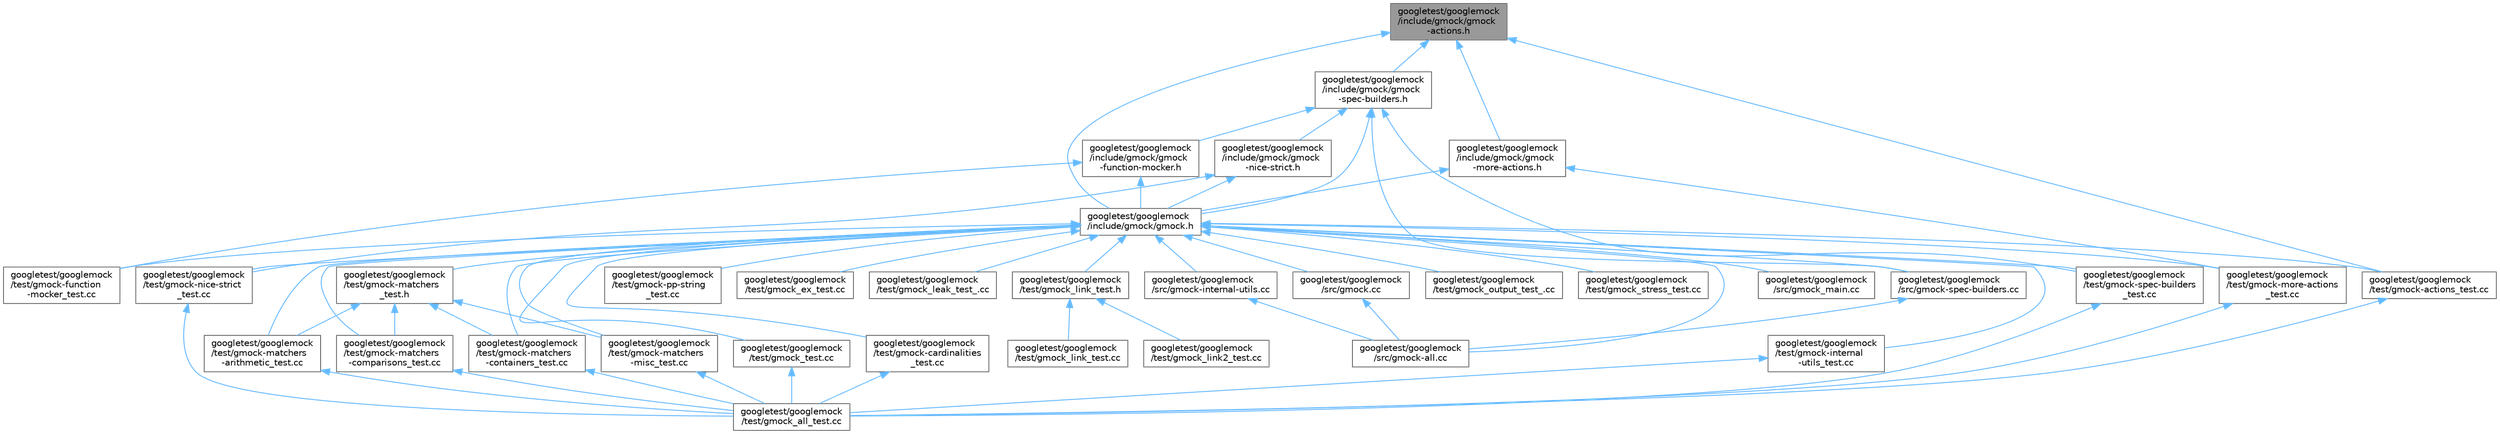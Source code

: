 digraph "googletest/googlemock/include/gmock/gmock-actions.h"
{
 // LATEX_PDF_SIZE
  bgcolor="transparent";
  edge [fontname=Helvetica,fontsize=10,labelfontname=Helvetica,labelfontsize=10];
  node [fontname=Helvetica,fontsize=10,shape=box,height=0.2,width=0.4];
  Node1 [id="Node000001",label="googletest/googlemock\l/include/gmock/gmock\l-actions.h",height=0.2,width=0.4,color="gray40", fillcolor="grey60", style="filled", fontcolor="black",tooltip=" "];
  Node1 -> Node2 [id="edge60_Node000001_Node000002",dir="back",color="steelblue1",style="solid",tooltip=" "];
  Node2 [id="Node000002",label="googletest/googlemock\l/include/gmock/gmock\l-more-actions.h",height=0.2,width=0.4,color="grey40", fillcolor="white", style="filled",URL="$gmock-more-actions_8h.html",tooltip=" "];
  Node2 -> Node3 [id="edge61_Node000002_Node000003",dir="back",color="steelblue1",style="solid",tooltip=" "];
  Node3 [id="Node000003",label="googletest/googlemock\l/include/gmock/gmock.h",height=0.2,width=0.4,color="grey40", fillcolor="white", style="filled",URL="$gmock_8h.html",tooltip=" "];
  Node3 -> Node4 [id="edge62_Node000003_Node000004",dir="back",color="steelblue1",style="solid",tooltip=" "];
  Node4 [id="Node000004",label="googletest/googlemock\l/src/gmock-all.cc",height=0.2,width=0.4,color="grey40", fillcolor="white", style="filled",URL="$gmock-all_8cc.html",tooltip=" "];
  Node3 -> Node5 [id="edge63_Node000003_Node000005",dir="back",color="steelblue1",style="solid",tooltip=" "];
  Node5 [id="Node000005",label="googletest/googlemock\l/src/gmock-internal-utils.cc",height=0.2,width=0.4,color="grey40", fillcolor="white", style="filled",URL="$gmock-internal-utils_8cc.html",tooltip=" "];
  Node5 -> Node4 [id="edge64_Node000005_Node000004",dir="back",color="steelblue1",style="solid",tooltip=" "];
  Node3 -> Node6 [id="edge65_Node000003_Node000006",dir="back",color="steelblue1",style="solid",tooltip=" "];
  Node6 [id="Node000006",label="googletest/googlemock\l/src/gmock-spec-builders.cc",height=0.2,width=0.4,color="grey40", fillcolor="white", style="filled",URL="$gmock-spec-builders_8cc.html",tooltip=" "];
  Node6 -> Node4 [id="edge66_Node000006_Node000004",dir="back",color="steelblue1",style="solid",tooltip=" "];
  Node3 -> Node7 [id="edge67_Node000003_Node000007",dir="back",color="steelblue1",style="solid",tooltip=" "];
  Node7 [id="Node000007",label="googletest/googlemock\l/src/gmock.cc",height=0.2,width=0.4,color="grey40", fillcolor="white", style="filled",URL="$gmock_8cc.html",tooltip=" "];
  Node7 -> Node4 [id="edge68_Node000007_Node000004",dir="back",color="steelblue1",style="solid",tooltip=" "];
  Node3 -> Node8 [id="edge69_Node000003_Node000008",dir="back",color="steelblue1",style="solid",tooltip=" "];
  Node8 [id="Node000008",label="googletest/googlemock\l/src/gmock_main.cc",height=0.2,width=0.4,color="grey40", fillcolor="white", style="filled",URL="$gmock__main_8cc.html",tooltip=" "];
  Node3 -> Node9 [id="edge70_Node000003_Node000009",dir="back",color="steelblue1",style="solid",tooltip=" "];
  Node9 [id="Node000009",label="googletest/googlemock\l/test/gmock-actions_test.cc",height=0.2,width=0.4,color="grey40", fillcolor="white", style="filled",URL="$gmock-actions__test_8cc.html",tooltip=" "];
  Node9 -> Node10 [id="edge71_Node000009_Node000010",dir="back",color="steelblue1",style="solid",tooltip=" "];
  Node10 [id="Node000010",label="googletest/googlemock\l/test/gmock_all_test.cc",height=0.2,width=0.4,color="grey40", fillcolor="white", style="filled",URL="$gmock__all__test_8cc.html",tooltip=" "];
  Node3 -> Node11 [id="edge72_Node000003_Node000011",dir="back",color="steelblue1",style="solid",tooltip=" "];
  Node11 [id="Node000011",label="googletest/googlemock\l/test/gmock-cardinalities\l_test.cc",height=0.2,width=0.4,color="grey40", fillcolor="white", style="filled",URL="$gmock-cardinalities__test_8cc.html",tooltip=" "];
  Node11 -> Node10 [id="edge73_Node000011_Node000010",dir="back",color="steelblue1",style="solid",tooltip=" "];
  Node3 -> Node12 [id="edge74_Node000003_Node000012",dir="back",color="steelblue1",style="solid",tooltip=" "];
  Node12 [id="Node000012",label="googletest/googlemock\l/test/gmock-function\l-mocker_test.cc",height=0.2,width=0.4,color="grey40", fillcolor="white", style="filled",URL="$gmock-function-mocker__test_8cc.html",tooltip=" "];
  Node3 -> Node13 [id="edge75_Node000003_Node000013",dir="back",color="steelblue1",style="solid",tooltip=" "];
  Node13 [id="Node000013",label="googletest/googlemock\l/test/gmock-internal\l-utils_test.cc",height=0.2,width=0.4,color="grey40", fillcolor="white", style="filled",URL="$gmock-internal-utils__test_8cc.html",tooltip=" "];
  Node13 -> Node10 [id="edge76_Node000013_Node000010",dir="back",color="steelblue1",style="solid",tooltip=" "];
  Node3 -> Node14 [id="edge77_Node000003_Node000014",dir="back",color="steelblue1",style="solid",tooltip=" "];
  Node14 [id="Node000014",label="googletest/googlemock\l/test/gmock-matchers\l-arithmetic_test.cc",height=0.2,width=0.4,color="grey40", fillcolor="white", style="filled",URL="$gmock-matchers-arithmetic__test_8cc.html",tooltip=" "];
  Node14 -> Node10 [id="edge78_Node000014_Node000010",dir="back",color="steelblue1",style="solid",tooltip=" "];
  Node3 -> Node15 [id="edge79_Node000003_Node000015",dir="back",color="steelblue1",style="solid",tooltip=" "];
  Node15 [id="Node000015",label="googletest/googlemock\l/test/gmock-matchers\l-comparisons_test.cc",height=0.2,width=0.4,color="grey40", fillcolor="white", style="filled",URL="$gmock-matchers-comparisons__test_8cc.html",tooltip=" "];
  Node15 -> Node10 [id="edge80_Node000015_Node000010",dir="back",color="steelblue1",style="solid",tooltip=" "];
  Node3 -> Node16 [id="edge81_Node000003_Node000016",dir="back",color="steelblue1",style="solid",tooltip=" "];
  Node16 [id="Node000016",label="googletest/googlemock\l/test/gmock-matchers\l-containers_test.cc",height=0.2,width=0.4,color="grey40", fillcolor="white", style="filled",URL="$gmock-matchers-containers__test_8cc.html",tooltip=" "];
  Node16 -> Node10 [id="edge82_Node000016_Node000010",dir="back",color="steelblue1",style="solid",tooltip=" "];
  Node3 -> Node17 [id="edge83_Node000003_Node000017",dir="back",color="steelblue1",style="solid",tooltip=" "];
  Node17 [id="Node000017",label="googletest/googlemock\l/test/gmock-matchers\l-misc_test.cc",height=0.2,width=0.4,color="grey40", fillcolor="white", style="filled",URL="$gmock-matchers-misc__test_8cc.html",tooltip=" "];
  Node17 -> Node10 [id="edge84_Node000017_Node000010",dir="back",color="steelblue1",style="solid",tooltip=" "];
  Node3 -> Node18 [id="edge85_Node000003_Node000018",dir="back",color="steelblue1",style="solid",tooltip=" "];
  Node18 [id="Node000018",label="googletest/googlemock\l/test/gmock-matchers\l_test.h",height=0.2,width=0.4,color="grey40", fillcolor="white", style="filled",URL="$gmock-matchers__test_8h.html",tooltip=" "];
  Node18 -> Node14 [id="edge86_Node000018_Node000014",dir="back",color="steelblue1",style="solid",tooltip=" "];
  Node18 -> Node15 [id="edge87_Node000018_Node000015",dir="back",color="steelblue1",style="solid",tooltip=" "];
  Node18 -> Node16 [id="edge88_Node000018_Node000016",dir="back",color="steelblue1",style="solid",tooltip=" "];
  Node18 -> Node17 [id="edge89_Node000018_Node000017",dir="back",color="steelblue1",style="solid",tooltip=" "];
  Node3 -> Node19 [id="edge90_Node000003_Node000019",dir="back",color="steelblue1",style="solid",tooltip=" "];
  Node19 [id="Node000019",label="googletest/googlemock\l/test/gmock-more-actions\l_test.cc",height=0.2,width=0.4,color="grey40", fillcolor="white", style="filled",URL="$gmock-more-actions__test_8cc.html",tooltip=" "];
  Node19 -> Node10 [id="edge91_Node000019_Node000010",dir="back",color="steelblue1",style="solid",tooltip=" "];
  Node3 -> Node20 [id="edge92_Node000003_Node000020",dir="back",color="steelblue1",style="solid",tooltip=" "];
  Node20 [id="Node000020",label="googletest/googlemock\l/test/gmock-nice-strict\l_test.cc",height=0.2,width=0.4,color="grey40", fillcolor="white", style="filled",URL="$gmock-nice-strict__test_8cc.html",tooltip=" "];
  Node20 -> Node10 [id="edge93_Node000020_Node000010",dir="back",color="steelblue1",style="solid",tooltip=" "];
  Node3 -> Node21 [id="edge94_Node000003_Node000021",dir="back",color="steelblue1",style="solid",tooltip=" "];
  Node21 [id="Node000021",label="googletest/googlemock\l/test/gmock-pp-string\l_test.cc",height=0.2,width=0.4,color="grey40", fillcolor="white", style="filled",URL="$gmock-pp-string__test_8cc.html",tooltip=" "];
  Node3 -> Node22 [id="edge95_Node000003_Node000022",dir="back",color="steelblue1",style="solid",tooltip=" "];
  Node22 [id="Node000022",label="googletest/googlemock\l/test/gmock-spec-builders\l_test.cc",height=0.2,width=0.4,color="grey40", fillcolor="white", style="filled",URL="$gmock-spec-builders__test_8cc.html",tooltip=" "];
  Node22 -> Node10 [id="edge96_Node000022_Node000010",dir="back",color="steelblue1",style="solid",tooltip=" "];
  Node3 -> Node23 [id="edge97_Node000003_Node000023",dir="back",color="steelblue1",style="solid",tooltip=" "];
  Node23 [id="Node000023",label="googletest/googlemock\l/test/gmock_ex_test.cc",height=0.2,width=0.4,color="grey40", fillcolor="white", style="filled",URL="$gmock__ex__test_8cc.html",tooltip=" "];
  Node3 -> Node24 [id="edge98_Node000003_Node000024",dir="back",color="steelblue1",style="solid",tooltip=" "];
  Node24 [id="Node000024",label="googletest/googlemock\l/test/gmock_leak_test_.cc",height=0.2,width=0.4,color="grey40", fillcolor="white", style="filled",URL="$gmock__leak__test___8cc.html",tooltip=" "];
  Node3 -> Node25 [id="edge99_Node000003_Node000025",dir="back",color="steelblue1",style="solid",tooltip=" "];
  Node25 [id="Node000025",label="googletest/googlemock\l/test/gmock_link_test.h",height=0.2,width=0.4,color="grey40", fillcolor="white", style="filled",URL="$gmock__link__test_8h.html",tooltip=" "];
  Node25 -> Node26 [id="edge100_Node000025_Node000026",dir="back",color="steelblue1",style="solid",tooltip=" "];
  Node26 [id="Node000026",label="googletest/googlemock\l/test/gmock_link2_test.cc",height=0.2,width=0.4,color="grey40", fillcolor="white", style="filled",URL="$gmock__link2__test_8cc.html",tooltip=" "];
  Node25 -> Node27 [id="edge101_Node000025_Node000027",dir="back",color="steelblue1",style="solid",tooltip=" "];
  Node27 [id="Node000027",label="googletest/googlemock\l/test/gmock_link_test.cc",height=0.2,width=0.4,color="grey40", fillcolor="white", style="filled",URL="$gmock__link__test_8cc.html",tooltip=" "];
  Node3 -> Node28 [id="edge102_Node000003_Node000028",dir="back",color="steelblue1",style="solid",tooltip=" "];
  Node28 [id="Node000028",label="googletest/googlemock\l/test/gmock_output_test_.cc",height=0.2,width=0.4,color="grey40", fillcolor="white", style="filled",URL="$gmock__output__test___8cc.html",tooltip=" "];
  Node3 -> Node29 [id="edge103_Node000003_Node000029",dir="back",color="steelblue1",style="solid",tooltip=" "];
  Node29 [id="Node000029",label="googletest/googlemock\l/test/gmock_stress_test.cc",height=0.2,width=0.4,color="grey40", fillcolor="white", style="filled",URL="$gmock__stress__test_8cc.html",tooltip=" "];
  Node3 -> Node30 [id="edge104_Node000003_Node000030",dir="back",color="steelblue1",style="solid",tooltip=" "];
  Node30 [id="Node000030",label="googletest/googlemock\l/test/gmock_test.cc",height=0.2,width=0.4,color="grey40", fillcolor="white", style="filled",URL="$gmock__test_8cc.html",tooltip=" "];
  Node30 -> Node10 [id="edge105_Node000030_Node000010",dir="back",color="steelblue1",style="solid",tooltip=" "];
  Node2 -> Node19 [id="edge106_Node000002_Node000019",dir="back",color="steelblue1",style="solid",tooltip=" "];
  Node1 -> Node31 [id="edge107_Node000001_Node000031",dir="back",color="steelblue1",style="solid",tooltip=" "];
  Node31 [id="Node000031",label="googletest/googlemock\l/include/gmock/gmock\l-spec-builders.h",height=0.2,width=0.4,color="grey40", fillcolor="white", style="filled",URL="$gmock-spec-builders_8h.html",tooltip=" "];
  Node31 -> Node32 [id="edge108_Node000031_Node000032",dir="back",color="steelblue1",style="solid",tooltip=" "];
  Node32 [id="Node000032",label="googletest/googlemock\l/include/gmock/gmock\l-function-mocker.h",height=0.2,width=0.4,color="grey40", fillcolor="white", style="filled",URL="$gmock-function-mocker_8h.html",tooltip=" "];
  Node32 -> Node3 [id="edge109_Node000032_Node000003",dir="back",color="steelblue1",style="solid",tooltip=" "];
  Node32 -> Node12 [id="edge110_Node000032_Node000012",dir="back",color="steelblue1",style="solid",tooltip=" "];
  Node31 -> Node33 [id="edge111_Node000031_Node000033",dir="back",color="steelblue1",style="solid",tooltip=" "];
  Node33 [id="Node000033",label="googletest/googlemock\l/include/gmock/gmock\l-nice-strict.h",height=0.2,width=0.4,color="grey40", fillcolor="white", style="filled",URL="$gmock-nice-strict_8h.html",tooltip=" "];
  Node33 -> Node3 [id="edge112_Node000033_Node000003",dir="back",color="steelblue1",style="solid",tooltip=" "];
  Node33 -> Node20 [id="edge113_Node000033_Node000020",dir="back",color="steelblue1",style="solid",tooltip=" "];
  Node31 -> Node3 [id="edge114_Node000031_Node000003",dir="back",color="steelblue1",style="solid",tooltip=" "];
  Node31 -> Node6 [id="edge115_Node000031_Node000006",dir="back",color="steelblue1",style="solid",tooltip=" "];
  Node31 -> Node22 [id="edge116_Node000031_Node000022",dir="back",color="steelblue1",style="solid",tooltip=" "];
  Node1 -> Node3 [id="edge117_Node000001_Node000003",dir="back",color="steelblue1",style="solid",tooltip=" "];
  Node1 -> Node9 [id="edge118_Node000001_Node000009",dir="back",color="steelblue1",style="solid",tooltip=" "];
}

